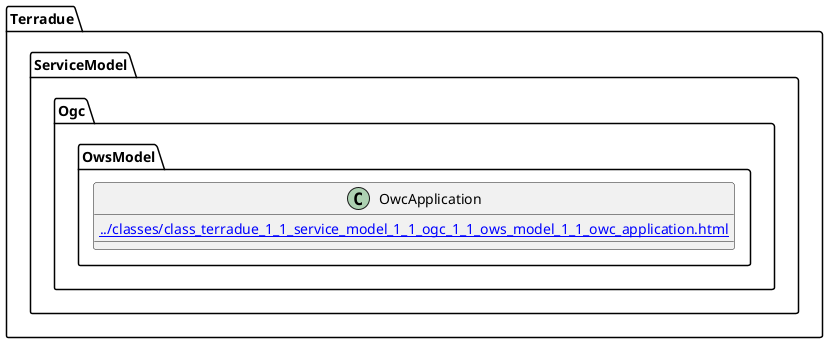@startuml
set namespaceSeparator ::
class Terradue::ServiceModel::Ogc::OwsModel::OwcApplication {
[[../classes/class_terradue_1_1_service_model_1_1_ogc_1_1_ows_model_1_1_owc_application.html]]
}
@enduml
